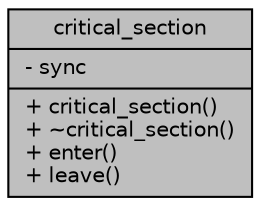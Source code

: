 digraph "critical_section"
{
  edge [fontname="Helvetica",fontsize="10",labelfontname="Helvetica",labelfontsize="10"];
  node [fontname="Helvetica",fontsize="10",shape=record];
  Node1 [label="{critical_section\n|- sync\l|+ critical_section()\l+ ~critical_section()\l+ enter()\l+ leave()\l}",height=0.2,width=0.4,color="black", fillcolor="grey75", style="filled", fontcolor="black"];
}
